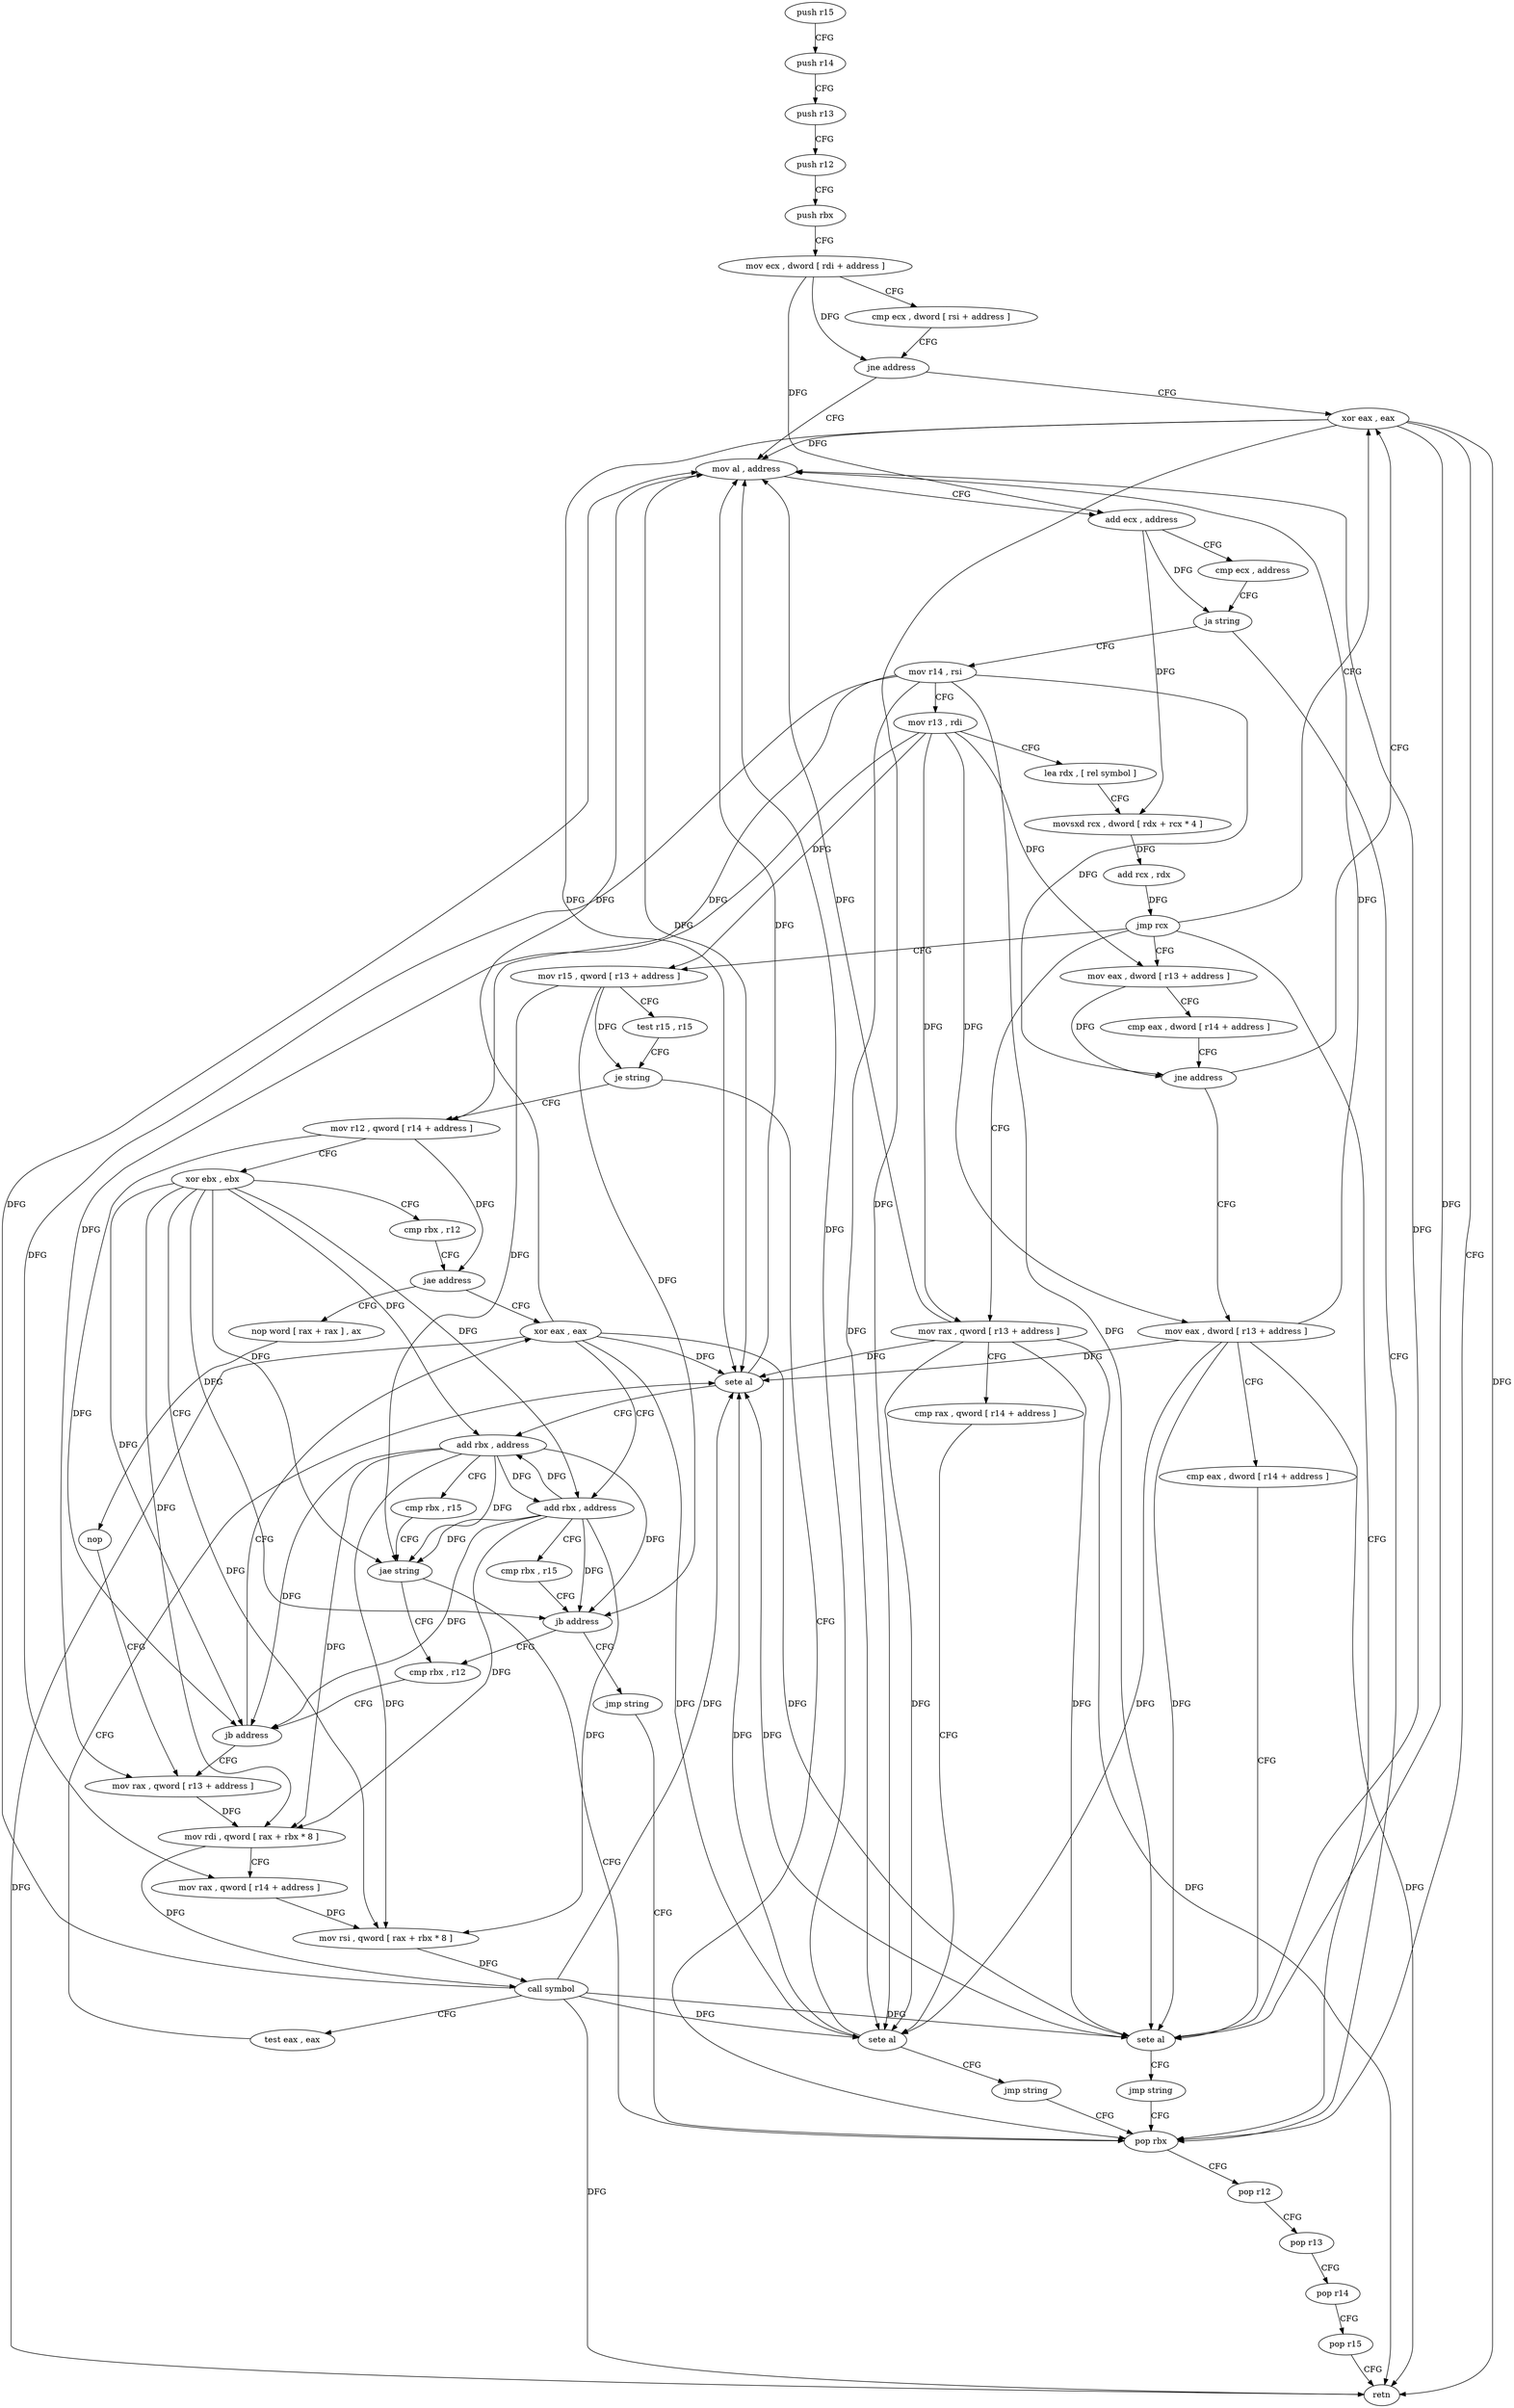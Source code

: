 digraph "func" {
"153536" [label = "push r15" ]
"153538" [label = "push r14" ]
"153540" [label = "push r13" ]
"153542" [label = "push r12" ]
"153544" [label = "push rbx" ]
"153545" [label = "mov ecx , dword [ rdi + address ]" ]
"153548" [label = "cmp ecx , dword [ rsi + address ]" ]
"153551" [label = "jne address" ]
"153608" [label = "xor eax , eax" ]
"153553" [label = "mov al , address" ]
"153610" [label = "pop rbx" ]
"153555" [label = "add ecx , address" ]
"153558" [label = "cmp ecx , address" ]
"153561" [label = "ja string" ]
"153563" [label = "mov r14 , rsi" ]
"153611" [label = "pop r12" ]
"153613" [label = "pop r13" ]
"153615" [label = "pop r14" ]
"153617" [label = "pop r15" ]
"153619" [label = "retn" ]
"153566" [label = "mov r13 , rdi" ]
"153569" [label = "lea rdx , [ rel symbol ]" ]
"153576" [label = "movsxd rcx , dword [ rdx + rcx * 4 ]" ]
"153580" [label = "add rcx , rdx" ]
"153583" [label = "jmp rcx" ]
"153585" [label = "mov eax , dword [ r13 + address ]" ]
"153620" [label = "mov rax , qword [ r13 + address ]" ]
"153633" [label = "mov r15 , qword [ r13 + address ]" ]
"153589" [label = "cmp eax , dword [ r14 + address ]" ]
"153593" [label = "jne address" ]
"153595" [label = "mov eax , dword [ r13 + address ]" ]
"153624" [label = "cmp rax , qword [ r14 + address ]" ]
"153628" [label = "sete al" ]
"153631" [label = "jmp string" ]
"153637" [label = "test r15 , r15" ]
"153640" [label = "je string" ]
"153642" [label = "mov r12 , qword [ r14 + address ]" ]
"153599" [label = "cmp eax , dword [ r14 + address ]" ]
"153603" [label = "sete al" ]
"153606" [label = "jmp string" ]
"153646" [label = "xor ebx , ebx" ]
"153648" [label = "cmp rbx , r12" ]
"153651" [label = "jae address" ]
"153704" [label = "xor eax , eax" ]
"153653" [label = "nop word [ rax + rax ] , ax" ]
"153706" [label = "add rbx , address" ]
"153710" [label = "cmp rbx , r15" ]
"153713" [label = "jb address" ]
"153699" [label = "cmp rbx , r12" ]
"153715" [label = "jmp string" ]
"153663" [label = "nop" ]
"153664" [label = "mov rax , qword [ r13 + address ]" ]
"153702" [label = "jb address" ]
"153668" [label = "mov rdi , qword [ rax + rbx * 8 ]" ]
"153672" [label = "mov rax , qword [ r14 + address ]" ]
"153676" [label = "mov rsi , qword [ rax + rbx * 8 ]" ]
"153680" [label = "call symbol" ]
"153685" [label = "test eax , eax" ]
"153687" [label = "sete al" ]
"153690" [label = "add rbx , address" ]
"153694" [label = "cmp rbx , r15" ]
"153697" [label = "jae string" ]
"153536" -> "153538" [ label = "CFG" ]
"153538" -> "153540" [ label = "CFG" ]
"153540" -> "153542" [ label = "CFG" ]
"153542" -> "153544" [ label = "CFG" ]
"153544" -> "153545" [ label = "CFG" ]
"153545" -> "153548" [ label = "CFG" ]
"153545" -> "153551" [ label = "DFG" ]
"153545" -> "153555" [ label = "DFG" ]
"153548" -> "153551" [ label = "CFG" ]
"153551" -> "153608" [ label = "CFG" ]
"153551" -> "153553" [ label = "CFG" ]
"153608" -> "153610" [ label = "CFG" ]
"153608" -> "153553" [ label = "DFG" ]
"153608" -> "153619" [ label = "DFG" ]
"153608" -> "153628" [ label = "DFG" ]
"153608" -> "153603" [ label = "DFG" ]
"153608" -> "153687" [ label = "DFG" ]
"153553" -> "153555" [ label = "CFG" ]
"153553" -> "153687" [ label = "DFG" ]
"153610" -> "153611" [ label = "CFG" ]
"153555" -> "153558" [ label = "CFG" ]
"153555" -> "153561" [ label = "DFG" ]
"153555" -> "153576" [ label = "DFG" ]
"153558" -> "153561" [ label = "CFG" ]
"153561" -> "153610" [ label = "CFG" ]
"153561" -> "153563" [ label = "CFG" ]
"153563" -> "153566" [ label = "CFG" ]
"153563" -> "153593" [ label = "DFG" ]
"153563" -> "153628" [ label = "DFG" ]
"153563" -> "153603" [ label = "DFG" ]
"153563" -> "153642" [ label = "DFG" ]
"153563" -> "153672" [ label = "DFG" ]
"153611" -> "153613" [ label = "CFG" ]
"153613" -> "153615" [ label = "CFG" ]
"153615" -> "153617" [ label = "CFG" ]
"153617" -> "153619" [ label = "CFG" ]
"153566" -> "153569" [ label = "CFG" ]
"153566" -> "153585" [ label = "DFG" ]
"153566" -> "153620" [ label = "DFG" ]
"153566" -> "153633" [ label = "DFG" ]
"153566" -> "153595" [ label = "DFG" ]
"153566" -> "153664" [ label = "DFG" ]
"153569" -> "153576" [ label = "CFG" ]
"153576" -> "153580" [ label = "DFG" ]
"153580" -> "153583" [ label = "DFG" ]
"153583" -> "153585" [ label = "CFG" ]
"153583" -> "153608" [ label = "CFG" ]
"153583" -> "153610" [ label = "CFG" ]
"153583" -> "153620" [ label = "CFG" ]
"153583" -> "153633" [ label = "CFG" ]
"153585" -> "153589" [ label = "CFG" ]
"153585" -> "153593" [ label = "DFG" ]
"153620" -> "153624" [ label = "CFG" ]
"153620" -> "153553" [ label = "DFG" ]
"153620" -> "153619" [ label = "DFG" ]
"153620" -> "153628" [ label = "DFG" ]
"153620" -> "153603" [ label = "DFG" ]
"153620" -> "153687" [ label = "DFG" ]
"153633" -> "153637" [ label = "CFG" ]
"153633" -> "153640" [ label = "DFG" ]
"153633" -> "153713" [ label = "DFG" ]
"153633" -> "153697" [ label = "DFG" ]
"153589" -> "153593" [ label = "CFG" ]
"153593" -> "153608" [ label = "CFG" ]
"153593" -> "153595" [ label = "CFG" ]
"153595" -> "153599" [ label = "CFG" ]
"153595" -> "153553" [ label = "DFG" ]
"153595" -> "153619" [ label = "DFG" ]
"153595" -> "153628" [ label = "DFG" ]
"153595" -> "153603" [ label = "DFG" ]
"153595" -> "153687" [ label = "DFG" ]
"153624" -> "153628" [ label = "CFG" ]
"153628" -> "153631" [ label = "CFG" ]
"153628" -> "153553" [ label = "DFG" ]
"153628" -> "153687" [ label = "DFG" ]
"153631" -> "153610" [ label = "CFG" ]
"153637" -> "153640" [ label = "CFG" ]
"153640" -> "153610" [ label = "CFG" ]
"153640" -> "153642" [ label = "CFG" ]
"153642" -> "153646" [ label = "CFG" ]
"153642" -> "153651" [ label = "DFG" ]
"153642" -> "153702" [ label = "DFG" ]
"153599" -> "153603" [ label = "CFG" ]
"153603" -> "153606" [ label = "CFG" ]
"153603" -> "153553" [ label = "DFG" ]
"153603" -> "153687" [ label = "DFG" ]
"153606" -> "153610" [ label = "CFG" ]
"153646" -> "153648" [ label = "CFG" ]
"153646" -> "153706" [ label = "DFG" ]
"153646" -> "153713" [ label = "DFG" ]
"153646" -> "153702" [ label = "DFG" ]
"153646" -> "153668" [ label = "DFG" ]
"153646" -> "153676" [ label = "DFG" ]
"153646" -> "153690" [ label = "DFG" ]
"153646" -> "153697" [ label = "DFG" ]
"153648" -> "153651" [ label = "CFG" ]
"153651" -> "153704" [ label = "CFG" ]
"153651" -> "153653" [ label = "CFG" ]
"153704" -> "153706" [ label = "CFG" ]
"153704" -> "153553" [ label = "DFG" ]
"153704" -> "153619" [ label = "DFG" ]
"153704" -> "153628" [ label = "DFG" ]
"153704" -> "153603" [ label = "DFG" ]
"153704" -> "153687" [ label = "DFG" ]
"153653" -> "153663" [ label = "CFG" ]
"153706" -> "153710" [ label = "CFG" ]
"153706" -> "153713" [ label = "DFG" ]
"153706" -> "153702" [ label = "DFG" ]
"153706" -> "153668" [ label = "DFG" ]
"153706" -> "153676" [ label = "DFG" ]
"153706" -> "153690" [ label = "DFG" ]
"153706" -> "153697" [ label = "DFG" ]
"153710" -> "153713" [ label = "CFG" ]
"153713" -> "153699" [ label = "CFG" ]
"153713" -> "153715" [ label = "CFG" ]
"153699" -> "153702" [ label = "CFG" ]
"153715" -> "153610" [ label = "CFG" ]
"153663" -> "153664" [ label = "CFG" ]
"153664" -> "153668" [ label = "DFG" ]
"153702" -> "153664" [ label = "CFG" ]
"153702" -> "153704" [ label = "CFG" ]
"153668" -> "153672" [ label = "CFG" ]
"153668" -> "153680" [ label = "DFG" ]
"153672" -> "153676" [ label = "DFG" ]
"153676" -> "153680" [ label = "DFG" ]
"153680" -> "153685" [ label = "CFG" ]
"153680" -> "153553" [ label = "DFG" ]
"153680" -> "153619" [ label = "DFG" ]
"153680" -> "153628" [ label = "DFG" ]
"153680" -> "153603" [ label = "DFG" ]
"153680" -> "153687" [ label = "DFG" ]
"153685" -> "153687" [ label = "CFG" ]
"153687" -> "153690" [ label = "CFG" ]
"153687" -> "153553" [ label = "DFG" ]
"153690" -> "153694" [ label = "CFG" ]
"153690" -> "153706" [ label = "DFG" ]
"153690" -> "153668" [ label = "DFG" ]
"153690" -> "153676" [ label = "DFG" ]
"153690" -> "153713" [ label = "DFG" ]
"153690" -> "153702" [ label = "DFG" ]
"153690" -> "153697" [ label = "DFG" ]
"153694" -> "153697" [ label = "CFG" ]
"153697" -> "153610" [ label = "CFG" ]
"153697" -> "153699" [ label = "CFG" ]
}
